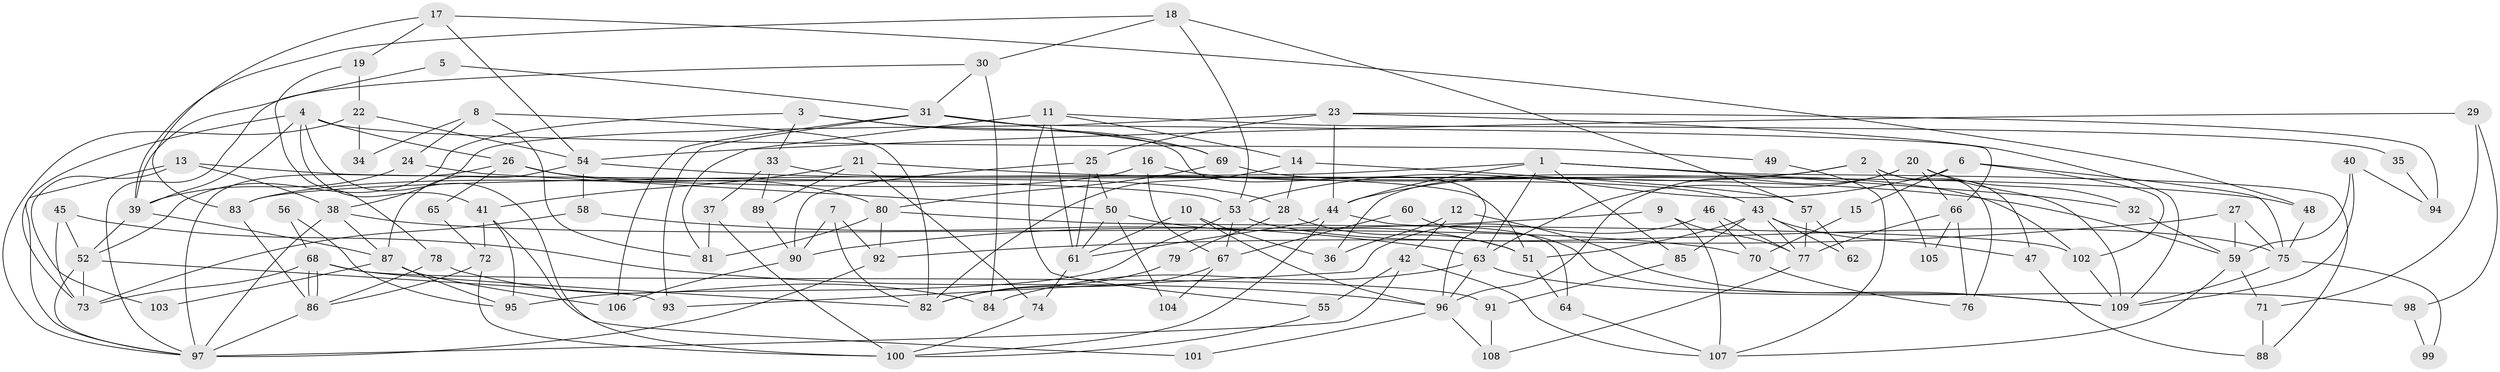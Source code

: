 // Generated by graph-tools (version 1.1) at 2025/02/03/09/25 03:02:11]
// undirected, 109 vertices, 218 edges
graph export_dot {
graph [start="1"]
  node [color=gray90,style=filled];
  1;
  2;
  3;
  4;
  5;
  6;
  7;
  8;
  9;
  10;
  11;
  12;
  13;
  14;
  15;
  16;
  17;
  18;
  19;
  20;
  21;
  22;
  23;
  24;
  25;
  26;
  27;
  28;
  29;
  30;
  31;
  32;
  33;
  34;
  35;
  36;
  37;
  38;
  39;
  40;
  41;
  42;
  43;
  44;
  45;
  46;
  47;
  48;
  49;
  50;
  51;
  52;
  53;
  54;
  55;
  56;
  57;
  58;
  59;
  60;
  61;
  62;
  63;
  64;
  65;
  66;
  67;
  68;
  69;
  70;
  71;
  72;
  73;
  74;
  75;
  76;
  77;
  78;
  79;
  80;
  81;
  82;
  83;
  84;
  85;
  86;
  87;
  88;
  89;
  90;
  91;
  92;
  93;
  94;
  95;
  96;
  97;
  98;
  99;
  100;
  101;
  102;
  103;
  104;
  105;
  106;
  107;
  108;
  109;
  1 -- 44;
  1 -- 63;
  1 -- 32;
  1 -- 83;
  1 -- 85;
  1 -- 88;
  2 -- 44;
  2 -- 76;
  2 -- 36;
  2 -- 47;
  2 -- 105;
  3 -- 69;
  3 -- 96;
  3 -- 33;
  3 -- 52;
  4 -- 39;
  4 -- 73;
  4 -- 26;
  4 -- 41;
  4 -- 49;
  4 -- 100;
  5 -- 31;
  5 -- 39;
  6 -- 53;
  6 -- 102;
  6 -- 15;
  6 -- 75;
  7 -- 92;
  7 -- 90;
  7 -- 82;
  8 -- 82;
  8 -- 24;
  8 -- 34;
  8 -- 81;
  9 -- 107;
  9 -- 90;
  9 -- 77;
  10 -- 61;
  10 -- 96;
  10 -- 36;
  11 -- 61;
  11 -- 81;
  11 -- 14;
  11 -- 35;
  11 -- 55;
  12 -- 109;
  12 -- 36;
  12 -- 42;
  13 -- 53;
  13 -- 97;
  13 -- 38;
  13 -- 103;
  14 -- 82;
  14 -- 28;
  14 -- 57;
  15 -- 70;
  16 -- 83;
  16 -- 43;
  16 -- 67;
  17 -- 19;
  17 -- 54;
  17 -- 48;
  17 -- 83;
  18 -- 39;
  18 -- 30;
  18 -- 53;
  18 -- 57;
  19 -- 78;
  19 -- 22;
  20 -- 63;
  20 -- 109;
  20 -- 32;
  20 -- 66;
  20 -- 96;
  21 -- 48;
  21 -- 41;
  21 -- 74;
  21 -- 89;
  22 -- 54;
  22 -- 97;
  22 -- 34;
  23 -- 38;
  23 -- 25;
  23 -- 44;
  23 -- 94;
  23 -- 109;
  24 -- 50;
  24 -- 39;
  25 -- 50;
  25 -- 61;
  25 -- 90;
  26 -- 80;
  26 -- 28;
  26 -- 65;
  26 -- 97;
  27 -- 92;
  27 -- 75;
  27 -- 59;
  28 -- 51;
  28 -- 79;
  29 -- 71;
  29 -- 54;
  29 -- 98;
  30 -- 97;
  30 -- 31;
  30 -- 84;
  31 -- 66;
  31 -- 106;
  31 -- 69;
  31 -- 93;
  32 -- 59;
  33 -- 51;
  33 -- 37;
  33 -- 89;
  35 -- 94;
  37 -- 100;
  37 -- 81;
  38 -- 97;
  38 -- 70;
  38 -- 87;
  39 -- 87;
  39 -- 52;
  40 -- 109;
  40 -- 59;
  40 -- 94;
  41 -- 72;
  41 -- 95;
  41 -- 101;
  42 -- 97;
  42 -- 55;
  42 -- 107;
  43 -- 77;
  43 -- 51;
  43 -- 47;
  43 -- 62;
  43 -- 85;
  44 -- 100;
  44 -- 61;
  44 -- 64;
  45 -- 52;
  45 -- 96;
  45 -- 73;
  46 -- 77;
  46 -- 93;
  46 -- 70;
  47 -- 88;
  48 -- 75;
  49 -- 107;
  50 -- 61;
  50 -- 51;
  50 -- 104;
  51 -- 64;
  52 -- 97;
  52 -- 73;
  52 -- 93;
  53 -- 67;
  53 -- 75;
  53 -- 95;
  54 -- 87;
  54 -- 59;
  54 -- 58;
  55 -- 100;
  56 -- 68;
  56 -- 95;
  57 -- 62;
  57 -- 77;
  58 -- 73;
  58 -- 63;
  59 -- 71;
  59 -- 107;
  60 -- 67;
  60 -- 109;
  61 -- 74;
  63 -- 96;
  63 -- 84;
  63 -- 98;
  64 -- 107;
  65 -- 72;
  66 -- 77;
  66 -- 76;
  66 -- 105;
  67 -- 82;
  67 -- 104;
  68 -- 73;
  68 -- 86;
  68 -- 86;
  68 -- 82;
  68 -- 91;
  69 -- 80;
  69 -- 102;
  70 -- 76;
  71 -- 88;
  72 -- 100;
  72 -- 86;
  74 -- 100;
  75 -- 99;
  75 -- 109;
  77 -- 108;
  78 -- 86;
  78 -- 84;
  79 -- 82;
  80 -- 81;
  80 -- 102;
  80 -- 92;
  83 -- 86;
  85 -- 91;
  86 -- 97;
  87 -- 95;
  87 -- 103;
  87 -- 106;
  89 -- 90;
  90 -- 106;
  91 -- 108;
  92 -- 97;
  96 -- 108;
  96 -- 101;
  98 -- 99;
  102 -- 109;
}
